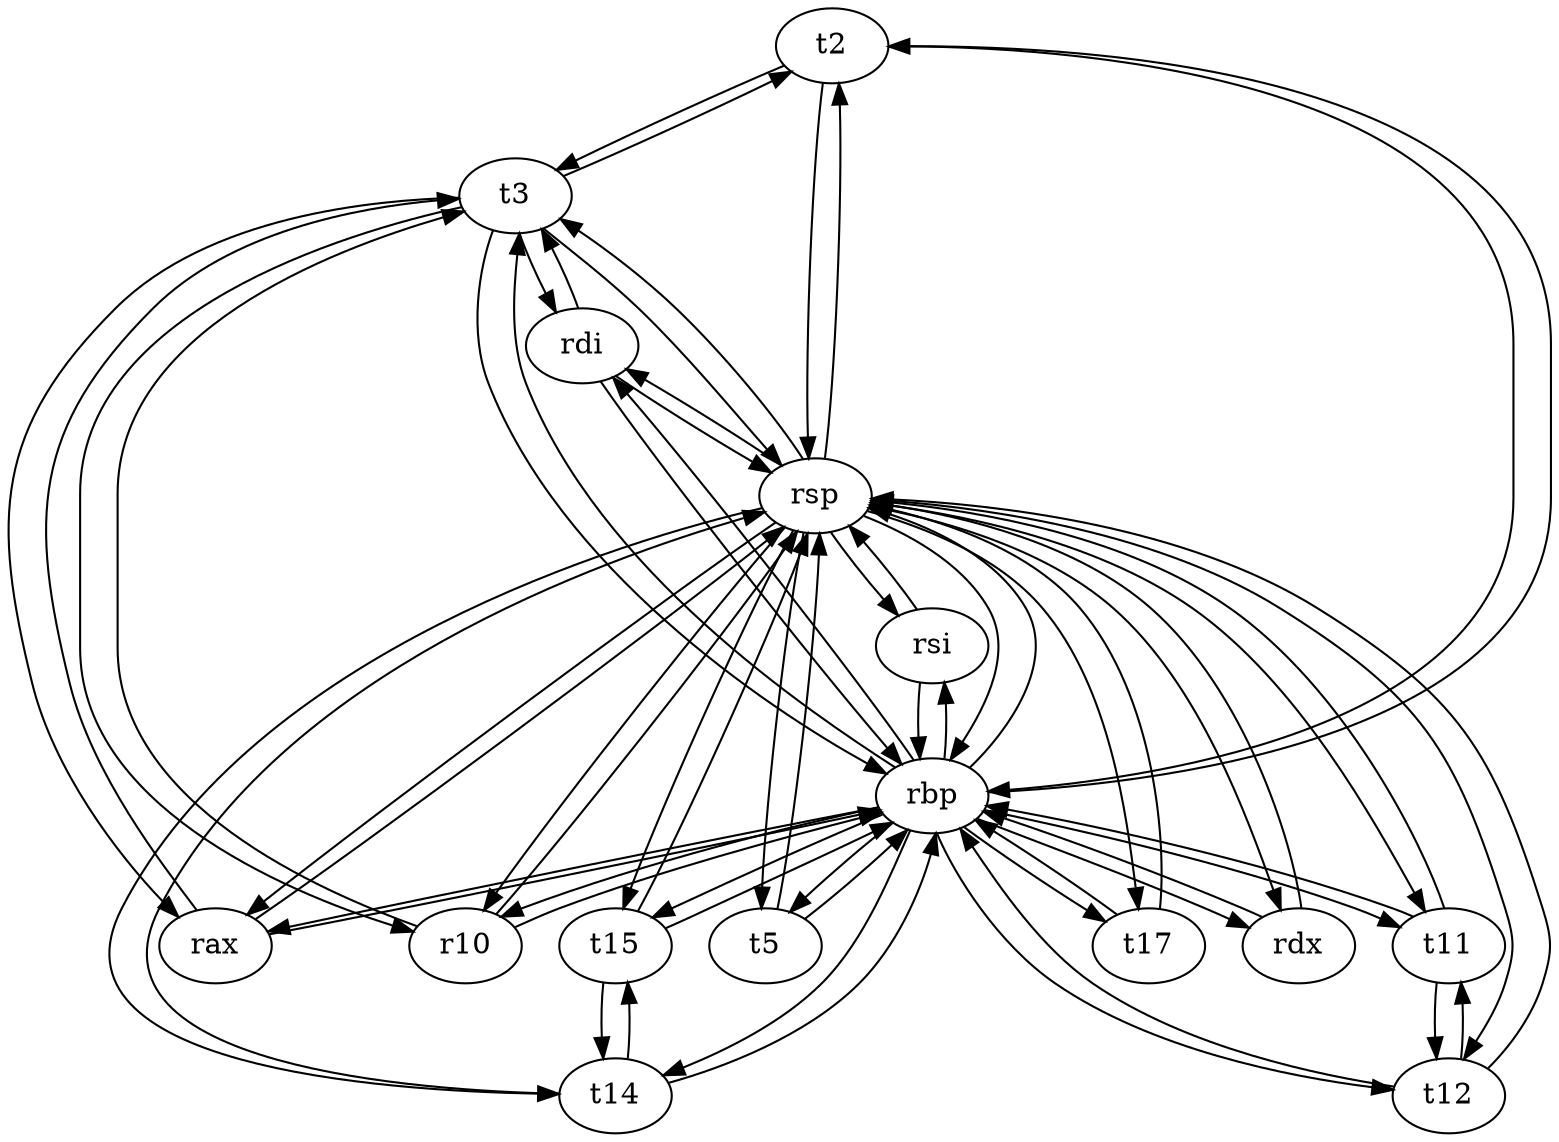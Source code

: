 digraph original{ t2 -> t3; t2 -> rbp; t2 -> rsp; t3 -> t2; t3 -> r10; t3 -> rax; t3 -> rbp; t3 -> rdi; t3 -> rsp; t5 -> rbp; t5 -> rsp; t11 -> t12; t11 -> rbp; t11 -> rsp; t12 -> t11; t12 -> rbp; t12 -> rsp; t14 -> t15; t14 -> rbp; t14 -> rsp; t15 -> t14; t15 -> rbp; t15 -> rsp; t17 -> rbp; t17 -> rsp; r10 -> t3; r10 -> rbp; r10 -> rsp; rax -> t3; rax -> rbp; rax -> rsp; rbp -> t2; rbp -> t3; rbp -> t5; rbp -> t11; rbp -> t12; rbp -> t14; rbp -> t15; rbp -> t17; rbp -> r10; rbp -> rax; rbp -> rdi; rbp -> rdx; rbp -> rsi; rbp -> rsp; rdi -> t3; rdi -> rbp; rdi -> rsp; rdx -> rbp; rdx -> rsp; rsi -> rbp; rsi -> rsp; rsp -> t2; rsp -> t3; rsp -> t5; rsp -> t11; rsp -> t12; rsp -> t14; rsp -> t15; rsp -> t17; rsp -> r10; rsp -> rax; rsp -> rbp; rsp -> rdi; rsp -> rdx; rsp -> rsi; }
